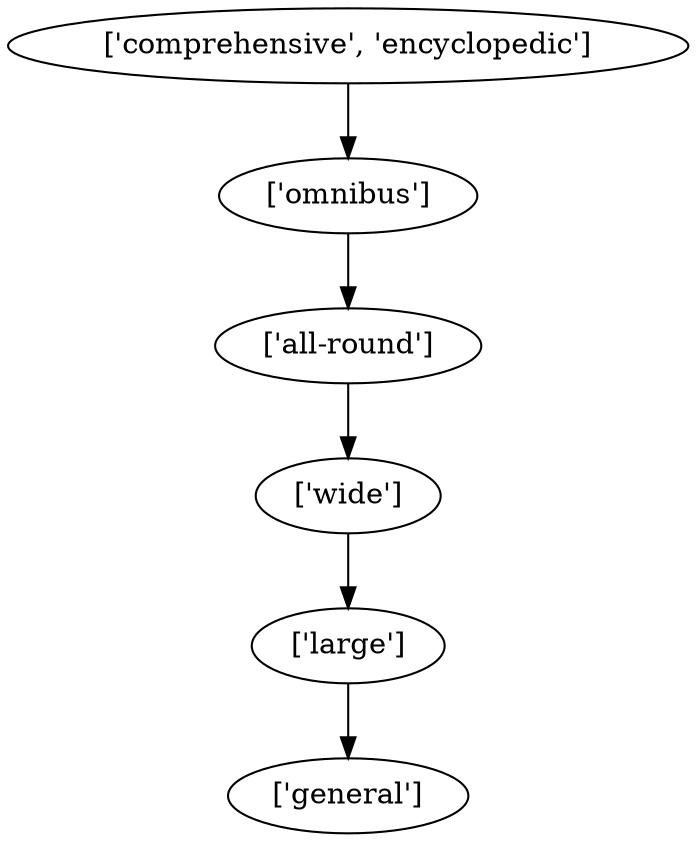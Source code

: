 strict digraph  {
	"['all-round']" -> "['wide']";
	"['wide']" -> "['large']";
	"['comprehensive', 'encyclopedic']" -> "['omnibus']";
	"['omnibus']" -> "['all-round']";
	"['large']" -> "['general']";
}

